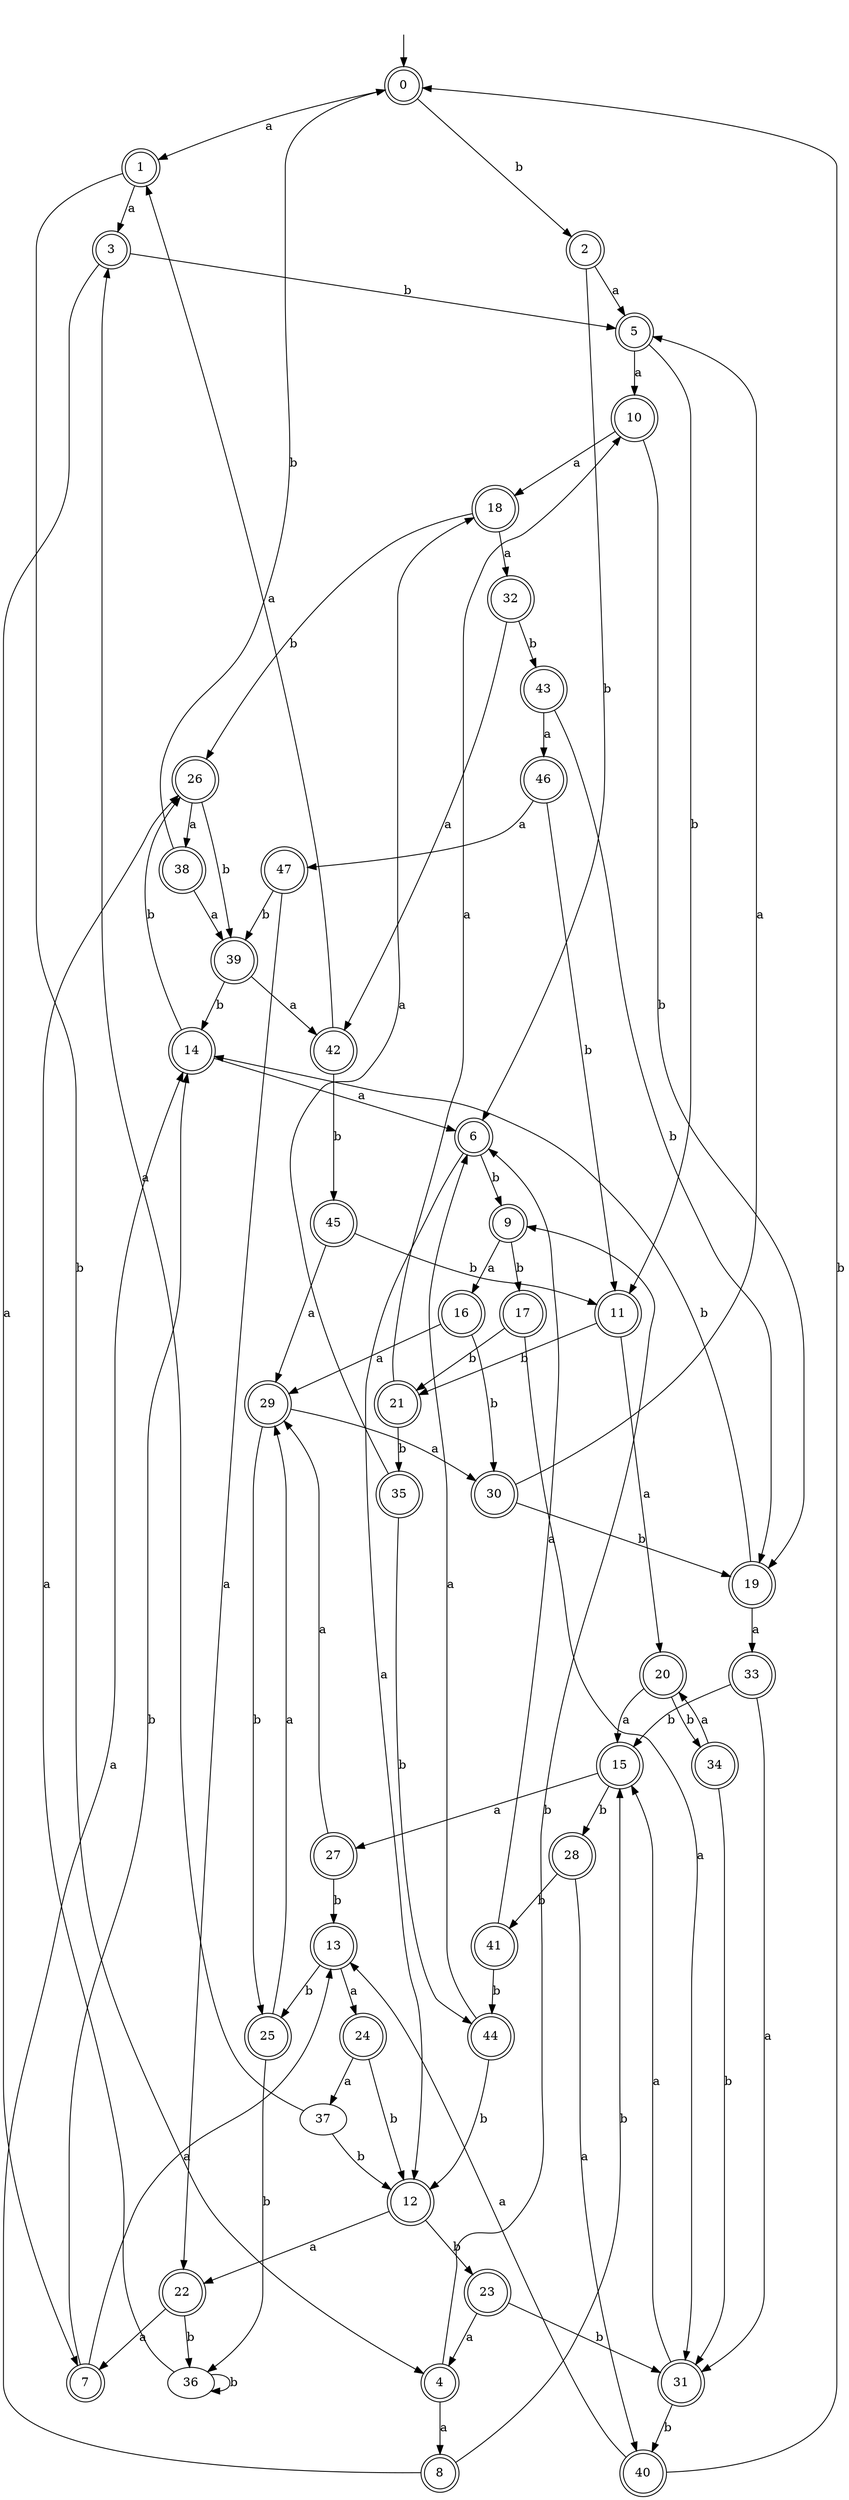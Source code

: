 digraph RandomDFA {
  __start0 [label="", shape=none];
  __start0 -> 0 [label=""];
  0 [shape=circle] [shape=doublecircle]
  0 -> 1 [label="a"]
  0 -> 2 [label="b"]
  1 [shape=doublecircle]
  1 -> 3 [label="a"]
  1 -> 4 [label="b"]
  2 [shape=doublecircle]
  2 -> 5 [label="a"]
  2 -> 6 [label="b"]
  3 [shape=doublecircle]
  3 -> 7 [label="a"]
  3 -> 5 [label="b"]
  4 [shape=doublecircle]
  4 -> 8 [label="a"]
  4 -> 9 [label="b"]
  5 [shape=doublecircle]
  5 -> 10 [label="a"]
  5 -> 11 [label="b"]
  6 [shape=doublecircle]
  6 -> 12 [label="a"]
  6 -> 9 [label="b"]
  7 [shape=doublecircle]
  7 -> 13 [label="a"]
  7 -> 14 [label="b"]
  8 [shape=doublecircle]
  8 -> 14 [label="a"]
  8 -> 15 [label="b"]
  9 [shape=doublecircle]
  9 -> 16 [label="a"]
  9 -> 17 [label="b"]
  10 [shape=doublecircle]
  10 -> 18 [label="a"]
  10 -> 19 [label="b"]
  11 [shape=doublecircle]
  11 -> 20 [label="a"]
  11 -> 21 [label="b"]
  12 [shape=doublecircle]
  12 -> 22 [label="a"]
  12 -> 23 [label="b"]
  13 [shape=doublecircle]
  13 -> 24 [label="a"]
  13 -> 25 [label="b"]
  14 [shape=doublecircle]
  14 -> 6 [label="a"]
  14 -> 26 [label="b"]
  15 [shape=doublecircle]
  15 -> 27 [label="a"]
  15 -> 28 [label="b"]
  16 [shape=doublecircle]
  16 -> 29 [label="a"]
  16 -> 30 [label="b"]
  17 [shape=doublecircle]
  17 -> 31 [label="a"]
  17 -> 21 [label="b"]
  18 [shape=doublecircle]
  18 -> 32 [label="a"]
  18 -> 26 [label="b"]
  19 [shape=doublecircle]
  19 -> 33 [label="a"]
  19 -> 14 [label="b"]
  20 [shape=doublecircle]
  20 -> 15 [label="a"]
  20 -> 34 [label="b"]
  21 [shape=doublecircle]
  21 -> 10 [label="a"]
  21 -> 35 [label="b"]
  22 [shape=doublecircle]
  22 -> 7 [label="a"]
  22 -> 36 [label="b"]
  23 [shape=doublecircle]
  23 -> 4 [label="a"]
  23 -> 31 [label="b"]
  24 [shape=doublecircle]
  24 -> 37 [label="a"]
  24 -> 12 [label="b"]
  25 [shape=doublecircle]
  25 -> 29 [label="a"]
  25 -> 36 [label="b"]
  26 [shape=doublecircle]
  26 -> 38 [label="a"]
  26 -> 39 [label="b"]
  27 [shape=doublecircle]
  27 -> 29 [label="a"]
  27 -> 13 [label="b"]
  28 [shape=doublecircle]
  28 -> 40 [label="a"]
  28 -> 41 [label="b"]
  29 [shape=doublecircle]
  29 -> 30 [label="a"]
  29 -> 25 [label="b"]
  30 [shape=doublecircle]
  30 -> 5 [label="a"]
  30 -> 19 [label="b"]
  31 [shape=doublecircle]
  31 -> 15 [label="a"]
  31 -> 40 [label="b"]
  32 [shape=doublecircle]
  32 -> 42 [label="a"]
  32 -> 43 [label="b"]
  33 [shape=doublecircle]
  33 -> 31 [label="a"]
  33 -> 15 [label="b"]
  34 [shape=doublecircle]
  34 -> 20 [label="a"]
  34 -> 31 [label="b"]
  35 [shape=doublecircle]
  35 -> 18 [label="a"]
  35 -> 44 [label="b"]
  36
  36 -> 26 [label="a"]
  36 -> 36 [label="b"]
  37
  37 -> 3 [label="a"]
  37 -> 12 [label="b"]
  38 [shape=doublecircle]
  38 -> 39 [label="a"]
  38 -> 0 [label="b"]
  39 [shape=doublecircle]
  39 -> 42 [label="a"]
  39 -> 14 [label="b"]
  40 [shape=doublecircle]
  40 -> 13 [label="a"]
  40 -> 0 [label="b"]
  41 [shape=doublecircle]
  41 -> 6 [label="a"]
  41 -> 44 [label="b"]
  42 [shape=doublecircle]
  42 -> 1 [label="a"]
  42 -> 45 [label="b"]
  43 [shape=doublecircle]
  43 -> 46 [label="a"]
  43 -> 19 [label="b"]
  44 [shape=doublecircle]
  44 -> 6 [label="a"]
  44 -> 12 [label="b"]
  45 [shape=doublecircle]
  45 -> 29 [label="a"]
  45 -> 11 [label="b"]
  46 [shape=doublecircle]
  46 -> 47 [label="a"]
  46 -> 11 [label="b"]
  47 [shape=doublecircle]
  47 -> 22 [label="a"]
  47 -> 39 [label="b"]
}
